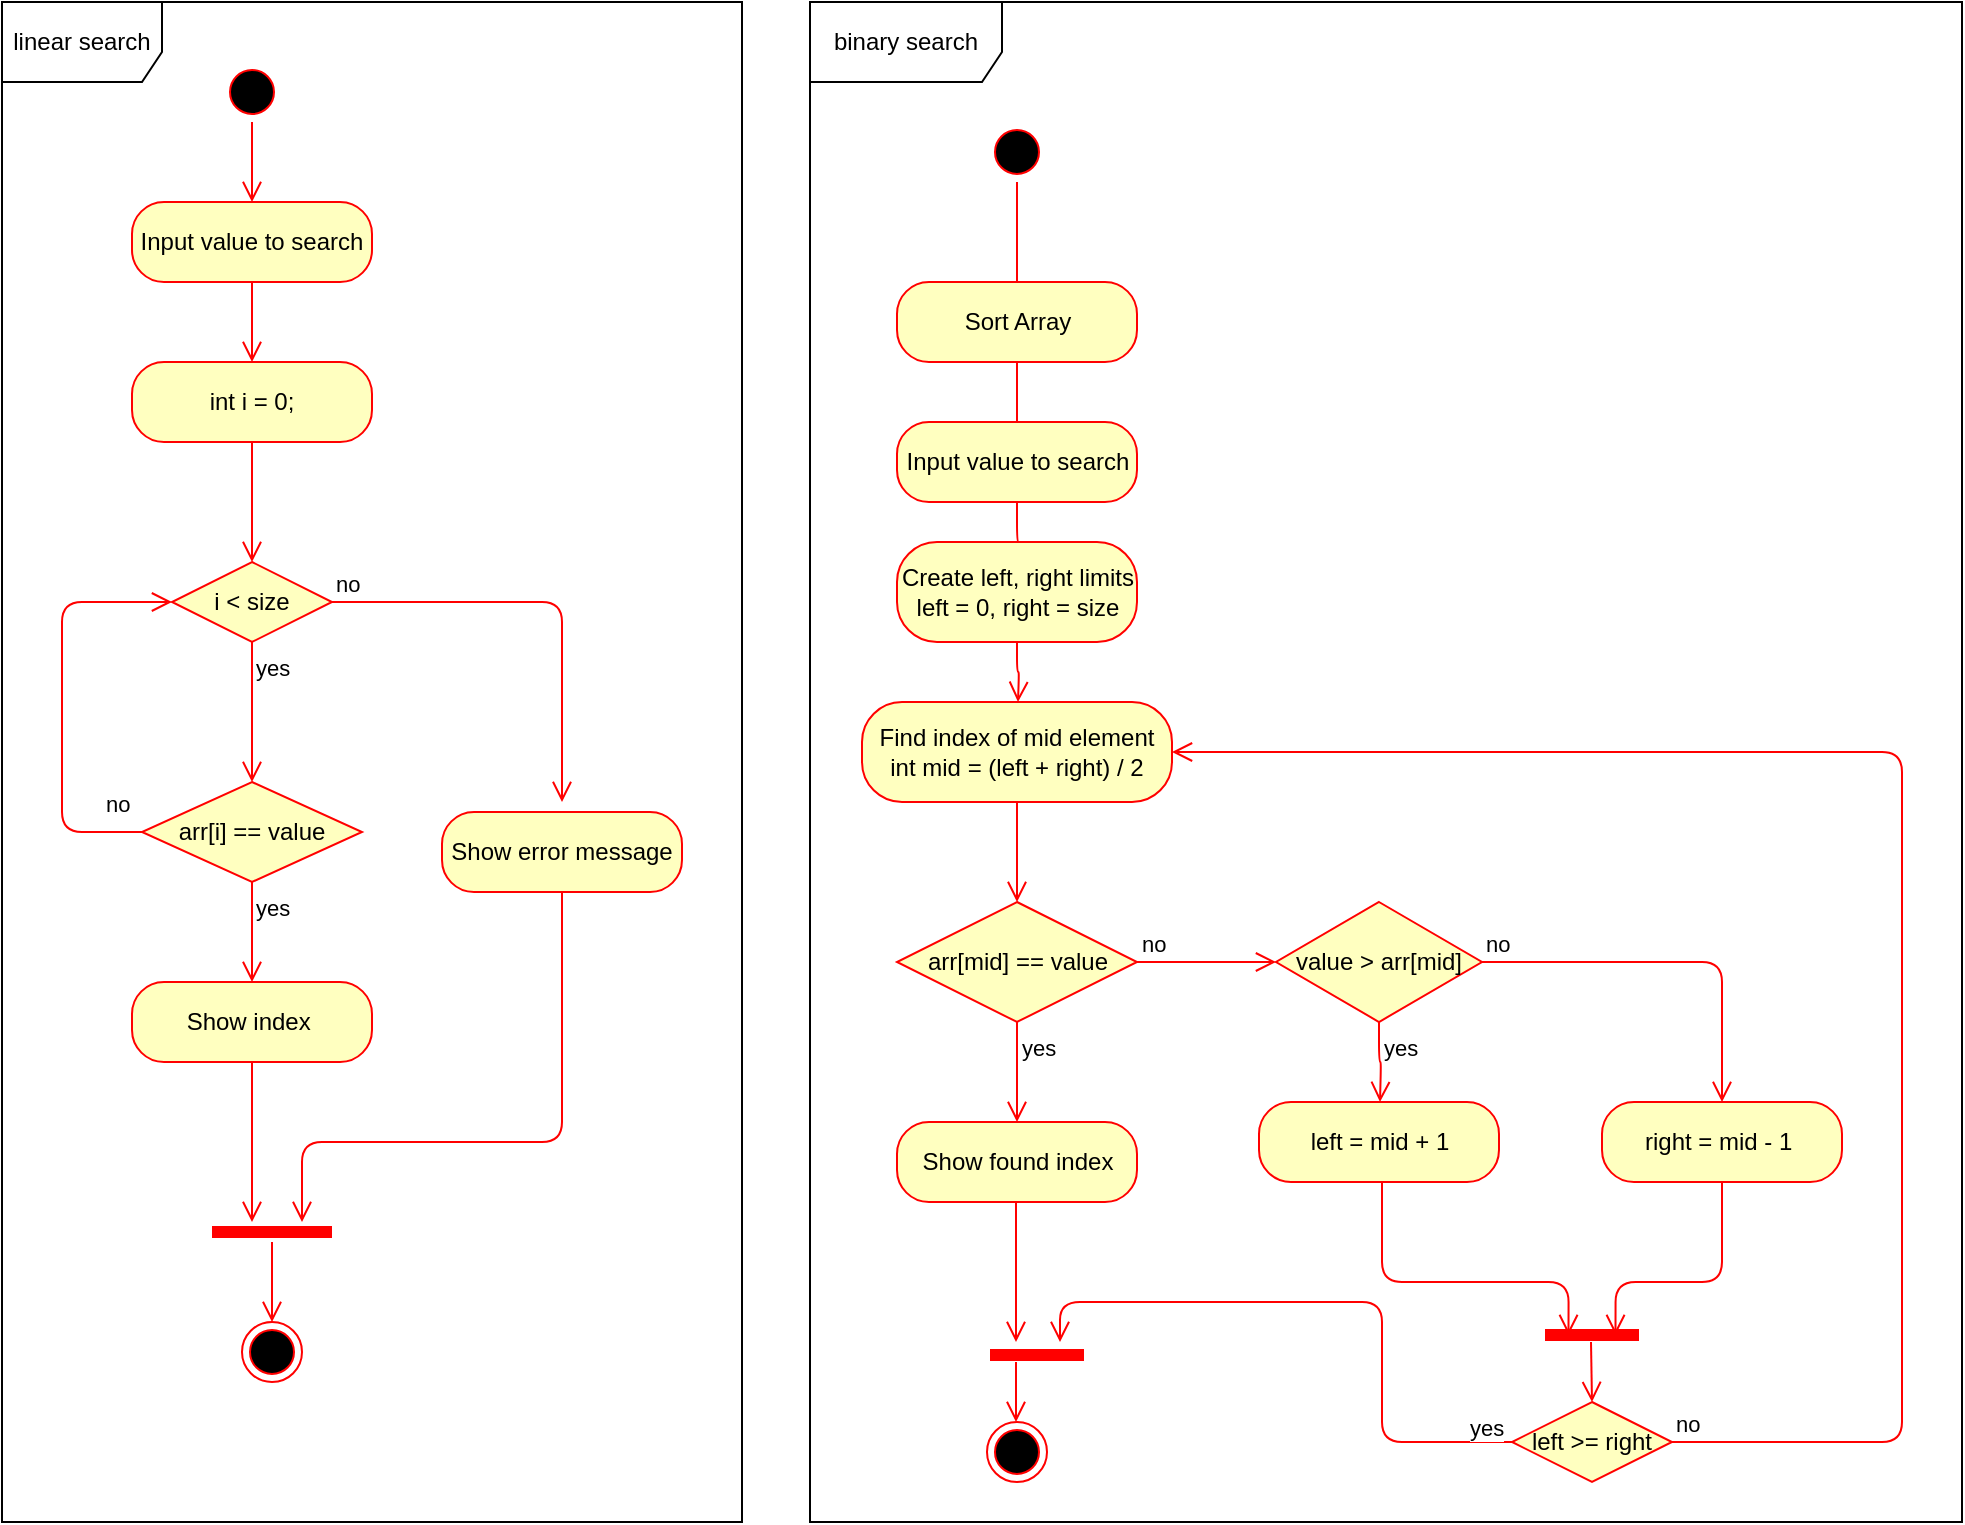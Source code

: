 <mxfile version="15.8.6" type="github" pages="3"><diagram id="j_0w3Xfn_d6OHVo44vyq" name="Activity"><mxGraphModel dx="946" dy="589" grid="1" gridSize="10" guides="1" tooltips="1" connect="1" arrows="1" fold="1" page="1" pageScale="1" pageWidth="827" pageHeight="1169" math="0" shadow="0"><root><mxCell id="0"/><mxCell id="1" parent="0"/><mxCell id="4L5OeN0MqaKLeEHXcIK_-30" value="" style="group" parent="1" vertex="1" connectable="0"><mxGeometry x="40" y="120" width="310" height="660" as="geometry"/></mxCell><mxCell id="4L5OeN0MqaKLeEHXcIK_-1" value="" style="ellipse;html=1;shape=startState;fillColor=#000000;strokeColor=#ff0000;" parent="4L5OeN0MqaKLeEHXcIK_-30" vertex="1"><mxGeometry x="80" width="30" height="30" as="geometry"/></mxCell><mxCell id="4L5OeN0MqaKLeEHXcIK_-2" value="" style="edgeStyle=orthogonalEdgeStyle;html=1;verticalAlign=bottom;endArrow=open;endSize=8;strokeColor=#ff0000;" parent="4L5OeN0MqaKLeEHXcIK_-30" source="4L5OeN0MqaKLeEHXcIK_-1" edge="1"><mxGeometry relative="1" as="geometry"><mxPoint x="95" y="70" as="targetPoint"/></mxGeometry></mxCell><mxCell id="4L5OeN0MqaKLeEHXcIK_-3" value="Input value to search" style="rounded=1;whiteSpace=wrap;html=1;arcSize=40;fontColor=#000000;fillColor=#ffffc0;strokeColor=#ff0000;" parent="4L5OeN0MqaKLeEHXcIK_-30" vertex="1"><mxGeometry x="35" y="70" width="120" height="40" as="geometry"/></mxCell><mxCell id="4L5OeN0MqaKLeEHXcIK_-4" value="" style="edgeStyle=orthogonalEdgeStyle;html=1;verticalAlign=bottom;endArrow=open;endSize=8;strokeColor=#ff0000;" parent="4L5OeN0MqaKLeEHXcIK_-30" source="4L5OeN0MqaKLeEHXcIK_-3" edge="1"><mxGeometry relative="1" as="geometry"><mxPoint x="95" y="150" as="targetPoint"/></mxGeometry></mxCell><mxCell id="4L5OeN0MqaKLeEHXcIK_-10" value="int i = 0;" style="rounded=1;whiteSpace=wrap;html=1;arcSize=40;fontColor=#000000;fillColor=#ffffc0;strokeColor=#ff0000;" parent="4L5OeN0MqaKLeEHXcIK_-30" vertex="1"><mxGeometry x="35" y="150" width="120" height="40" as="geometry"/></mxCell><mxCell id="4L5OeN0MqaKLeEHXcIK_-11" value="" style="edgeStyle=orthogonalEdgeStyle;html=1;verticalAlign=bottom;endArrow=open;endSize=8;strokeColor=#ff0000;" parent="4L5OeN0MqaKLeEHXcIK_-30" source="4L5OeN0MqaKLeEHXcIK_-10" edge="1"><mxGeometry relative="1" as="geometry"><mxPoint x="95" y="250" as="targetPoint"/></mxGeometry></mxCell><mxCell id="4L5OeN0MqaKLeEHXcIK_-12" value="i &amp;lt; size" style="rhombus;whiteSpace=wrap;html=1;fillColor=#ffffc0;strokeColor=#ff0000;" parent="4L5OeN0MqaKLeEHXcIK_-30" vertex="1"><mxGeometry x="55" y="250" width="80" height="40" as="geometry"/></mxCell><mxCell id="4L5OeN0MqaKLeEHXcIK_-13" value="no" style="edgeStyle=orthogonalEdgeStyle;html=1;align=left;verticalAlign=bottom;endArrow=open;endSize=8;strokeColor=#ff0000;" parent="4L5OeN0MqaKLeEHXcIK_-30" source="4L5OeN0MqaKLeEHXcIK_-12" edge="1"><mxGeometry x="-1" relative="1" as="geometry"><mxPoint x="250" y="370" as="targetPoint"/><Array as="points"><mxPoint x="250" y="270"/></Array></mxGeometry></mxCell><mxCell id="4L5OeN0MqaKLeEHXcIK_-14" value="yes" style="edgeStyle=orthogonalEdgeStyle;html=1;align=left;verticalAlign=top;endArrow=open;endSize=8;strokeColor=#ff0000;" parent="4L5OeN0MqaKLeEHXcIK_-30" source="4L5OeN0MqaKLeEHXcIK_-12" edge="1"><mxGeometry x="-1" relative="1" as="geometry"><mxPoint x="95" y="360" as="targetPoint"/></mxGeometry></mxCell><mxCell id="4L5OeN0MqaKLeEHXcIK_-20" value="arr[i] == value" style="rhombus;whiteSpace=wrap;html=1;fillColor=#ffffc0;strokeColor=#ff0000;" parent="4L5OeN0MqaKLeEHXcIK_-30" vertex="1"><mxGeometry x="40" y="360" width="110" height="50" as="geometry"/></mxCell><mxCell id="4L5OeN0MqaKLeEHXcIK_-21" value="no" style="edgeStyle=orthogonalEdgeStyle;html=1;align=left;verticalAlign=bottom;endArrow=open;endSize=8;strokeColor=#ff0000;entryX=0;entryY=0.5;entryDx=0;entryDy=0;" parent="4L5OeN0MqaKLeEHXcIK_-30" source="4L5OeN0MqaKLeEHXcIK_-20" target="4L5OeN0MqaKLeEHXcIK_-12" edge="1"><mxGeometry x="-0.809" y="-5" relative="1" as="geometry"><mxPoint x="-50" y="310" as="targetPoint"/><Array as="points"><mxPoint y="385"/><mxPoint y="270"/></Array><mxPoint as="offset"/></mxGeometry></mxCell><mxCell id="4L5OeN0MqaKLeEHXcIK_-22" value="yes" style="edgeStyle=orthogonalEdgeStyle;html=1;align=left;verticalAlign=top;endArrow=open;endSize=8;strokeColor=#ff0000;" parent="4L5OeN0MqaKLeEHXcIK_-30" source="4L5OeN0MqaKLeEHXcIK_-20" edge="1"><mxGeometry x="-1" relative="1" as="geometry"><mxPoint x="95" y="460" as="targetPoint"/></mxGeometry></mxCell><mxCell id="4L5OeN0MqaKLeEHXcIK_-23" value="Show index&amp;nbsp;" style="rounded=1;whiteSpace=wrap;html=1;arcSize=40;fontColor=#000000;fillColor=#ffffc0;strokeColor=#ff0000;" parent="4L5OeN0MqaKLeEHXcIK_-30" vertex="1"><mxGeometry x="35" y="460" width="120" height="40" as="geometry"/></mxCell><mxCell id="4L5OeN0MqaKLeEHXcIK_-24" value="" style="edgeStyle=orthogonalEdgeStyle;html=1;verticalAlign=bottom;endArrow=open;endSize=8;strokeColor=#ff0000;" parent="4L5OeN0MqaKLeEHXcIK_-30" source="4L5OeN0MqaKLeEHXcIK_-23" edge="1"><mxGeometry relative="1" as="geometry"><mxPoint x="95" y="580" as="targetPoint"/></mxGeometry></mxCell><mxCell id="4L5OeN0MqaKLeEHXcIK_-25" value="Show error message" style="rounded=1;whiteSpace=wrap;html=1;arcSize=40;fontColor=#000000;fillColor=#ffffc0;strokeColor=#ff0000;" parent="4L5OeN0MqaKLeEHXcIK_-30" vertex="1"><mxGeometry x="190" y="375" width="120" height="40" as="geometry"/></mxCell><mxCell id="4L5OeN0MqaKLeEHXcIK_-26" value="" style="edgeStyle=orthogonalEdgeStyle;html=1;verticalAlign=bottom;endArrow=open;endSize=8;strokeColor=#ff0000;" parent="4L5OeN0MqaKLeEHXcIK_-30" source="4L5OeN0MqaKLeEHXcIK_-25" edge="1"><mxGeometry relative="1" as="geometry"><mxPoint x="120" y="580" as="targetPoint"/><Array as="points"><mxPoint x="250" y="540"/><mxPoint x="120" y="540"/></Array></mxGeometry></mxCell><mxCell id="4L5OeN0MqaKLeEHXcIK_-27" value="" style="shape=line;html=1;strokeWidth=6;strokeColor=#ff0000;" parent="4L5OeN0MqaKLeEHXcIK_-30" vertex="1"><mxGeometry x="75" y="580" width="60" height="10" as="geometry"/></mxCell><mxCell id="4L5OeN0MqaKLeEHXcIK_-28" value="" style="edgeStyle=orthogonalEdgeStyle;html=1;verticalAlign=bottom;endArrow=open;endSize=8;strokeColor=#ff0000;entryX=0.5;entryY=0;entryDx=0;entryDy=0;" parent="4L5OeN0MqaKLeEHXcIK_-30" source="4L5OeN0MqaKLeEHXcIK_-27" target="4L5OeN0MqaKLeEHXcIK_-29" edge="1"><mxGeometry relative="1" as="geometry"><mxPoint x="135" y="660" as="targetPoint"/></mxGeometry></mxCell><mxCell id="4L5OeN0MqaKLeEHXcIK_-29" value="" style="ellipse;html=1;shape=endState;fillColor=#000000;strokeColor=#ff0000;" parent="4L5OeN0MqaKLeEHXcIK_-30" vertex="1"><mxGeometry x="90" y="630" width="30" height="30" as="geometry"/></mxCell><mxCell id="4L5OeN0MqaKLeEHXcIK_-31" value="" style="ellipse;html=1;shape=startState;fillColor=#000000;strokeColor=#ff0000;" parent="1" vertex="1"><mxGeometry x="502.5" y="150" width="30" height="30" as="geometry"/></mxCell><mxCell id="4L5OeN0MqaKLeEHXcIK_-32" value="" style="edgeStyle=orthogonalEdgeStyle;html=1;verticalAlign=bottom;endArrow=open;endSize=8;strokeColor=#ff0000;" parent="1" source="4L5OeN0MqaKLeEHXcIK_-31" edge="1"><mxGeometry relative="1" as="geometry"><mxPoint x="517.5" y="240" as="targetPoint"/></mxGeometry></mxCell><mxCell id="4L5OeN0MqaKLeEHXcIK_-33" value="Sort Array" style="rounded=1;whiteSpace=wrap;html=1;arcSize=40;fontColor=#000000;fillColor=#ffffc0;strokeColor=#ff0000;" parent="1" vertex="1"><mxGeometry x="457.5" y="230" width="120" height="40" as="geometry"/></mxCell><mxCell id="4L5OeN0MqaKLeEHXcIK_-34" value="" style="edgeStyle=orthogonalEdgeStyle;html=1;verticalAlign=bottom;endArrow=open;endSize=8;strokeColor=#ff0000;" parent="1" source="4L5OeN0MqaKLeEHXcIK_-33" edge="1"><mxGeometry relative="1" as="geometry"><mxPoint x="517.5" y="340" as="targetPoint"/></mxGeometry></mxCell><mxCell id="4L5OeN0MqaKLeEHXcIK_-35" value="Input value to search" style="rounded=1;whiteSpace=wrap;html=1;arcSize=40;fontColor=#000000;fillColor=#ffffc0;strokeColor=#ff0000;" parent="1" vertex="1"><mxGeometry x="457.5" y="300" width="120" height="40" as="geometry"/></mxCell><mxCell id="4L5OeN0MqaKLeEHXcIK_-36" value="" style="edgeStyle=orthogonalEdgeStyle;html=1;verticalAlign=bottom;endArrow=open;endSize=8;strokeColor=#ff0000;" parent="1" source="4L5OeN0MqaKLeEHXcIK_-35" edge="1"><mxGeometry relative="1" as="geometry"><mxPoint x="518" y="380" as="targetPoint"/></mxGeometry></mxCell><mxCell id="4L5OeN0MqaKLeEHXcIK_-37" value="Find index of mid element&lt;br&gt;int mid = (left + right) / 2" style="rounded=1;whiteSpace=wrap;html=1;arcSize=40;fontColor=#000000;fillColor=#ffffc0;strokeColor=#ff0000;" parent="1" vertex="1"><mxGeometry x="440" y="440" width="155" height="50" as="geometry"/></mxCell><mxCell id="4L5OeN0MqaKLeEHXcIK_-38" value="" style="edgeStyle=orthogonalEdgeStyle;html=1;verticalAlign=bottom;endArrow=open;endSize=8;strokeColor=#ff0000;entryX=0.5;entryY=0;entryDx=0;entryDy=0;" parent="1" source="4L5OeN0MqaKLeEHXcIK_-37" target="4L5OeN0MqaKLeEHXcIK_-41" edge="1"><mxGeometry relative="1" as="geometry"><mxPoint x="522.5" y="540" as="targetPoint"/></mxGeometry></mxCell><mxCell id="4L5OeN0MqaKLeEHXcIK_-41" value="arr[mid] == value" style="rhombus;whiteSpace=wrap;html=1;fillColor=#ffffc0;strokeColor=#ff0000;" parent="1" vertex="1"><mxGeometry x="457.5" y="540" width="120" height="60" as="geometry"/></mxCell><mxCell id="4L5OeN0MqaKLeEHXcIK_-42" value="no" style="edgeStyle=orthogonalEdgeStyle;html=1;align=left;verticalAlign=bottom;endArrow=open;endSize=8;strokeColor=#ff0000;entryX=0;entryY=0.5;entryDx=0;entryDy=0;" parent="1" source="4L5OeN0MqaKLeEHXcIK_-41" target="4L5OeN0MqaKLeEHXcIK_-46" edge="1"><mxGeometry x="-1" relative="1" as="geometry"><mxPoint x="630" y="580" as="targetPoint"/></mxGeometry></mxCell><mxCell id="4L5OeN0MqaKLeEHXcIK_-43" value="yes" style="edgeStyle=orthogonalEdgeStyle;html=1;align=left;verticalAlign=top;endArrow=open;endSize=8;strokeColor=#ff0000;entryX=0.5;entryY=0;entryDx=0;entryDy=0;" parent="1" source="4L5OeN0MqaKLeEHXcIK_-41" target="4L5OeN0MqaKLeEHXcIK_-44" edge="1"><mxGeometry x="-1" relative="1" as="geometry"><mxPoint x="522.5" y="640" as="targetPoint"/></mxGeometry></mxCell><mxCell id="4L5OeN0MqaKLeEHXcIK_-44" value="Show found index" style="rounded=1;whiteSpace=wrap;html=1;arcSize=40;fontColor=#000000;fillColor=#ffffc0;strokeColor=#ff0000;" parent="1" vertex="1"><mxGeometry x="457.5" y="650" width="120" height="40" as="geometry"/></mxCell><mxCell id="4L5OeN0MqaKLeEHXcIK_-46" value="value &amp;gt; arr[mid]" style="rhombus;whiteSpace=wrap;html=1;fillColor=#ffffc0;strokeColor=#ff0000;" parent="1" vertex="1"><mxGeometry x="647" y="540" width="103" height="60" as="geometry"/></mxCell><mxCell id="4L5OeN0MqaKLeEHXcIK_-47" value="no" style="edgeStyle=orthogonalEdgeStyle;html=1;align=left;verticalAlign=bottom;endArrow=open;endSize=8;strokeColor=#ff0000;entryX=0.5;entryY=0;entryDx=0;entryDy=0;" parent="1" source="4L5OeN0MqaKLeEHXcIK_-46" target="4L5OeN0MqaKLeEHXcIK_-51" edge="1"><mxGeometry x="-1" relative="1" as="geometry"><mxPoint x="840" y="600" as="targetPoint"/></mxGeometry></mxCell><mxCell id="4L5OeN0MqaKLeEHXcIK_-48" value="yes" style="edgeStyle=orthogonalEdgeStyle;html=1;align=left;verticalAlign=top;endArrow=open;endSize=8;strokeColor=#ff0000;" parent="1" source="4L5OeN0MqaKLeEHXcIK_-46" edge="1"><mxGeometry x="-1" relative="1" as="geometry"><mxPoint x="699" y="640" as="targetPoint"/></mxGeometry></mxCell><mxCell id="4L5OeN0MqaKLeEHXcIK_-49" value="left = mid + 1" style="rounded=1;whiteSpace=wrap;html=1;arcSize=40;fontColor=#000000;fillColor=#ffffc0;strokeColor=#ff0000;" parent="1" vertex="1"><mxGeometry x="638.5" y="640" width="120" height="40" as="geometry"/></mxCell><mxCell id="4L5OeN0MqaKLeEHXcIK_-51" value="right = mid - 1&amp;nbsp;" style="rounded=1;whiteSpace=wrap;html=1;arcSize=40;fontColor=#000000;fillColor=#ffffc0;strokeColor=#ff0000;" parent="1" vertex="1"><mxGeometry x="810" y="640" width="120" height="40" as="geometry"/></mxCell><mxCell id="4L5OeN0MqaKLeEHXcIK_-53" value="Create left, right limits&lt;br&gt;left = 0, right = size" style="rounded=1;whiteSpace=wrap;html=1;arcSize=40;fontColor=#000000;fillColor=#ffffc0;strokeColor=#ff0000;" parent="1" vertex="1"><mxGeometry x="457.5" y="360" width="120" height="50" as="geometry"/></mxCell><mxCell id="4L5OeN0MqaKLeEHXcIK_-54" value="" style="edgeStyle=orthogonalEdgeStyle;html=1;verticalAlign=bottom;endArrow=open;endSize=8;strokeColor=#ff0000;" parent="1" source="4L5OeN0MqaKLeEHXcIK_-53" edge="1"><mxGeometry relative="1" as="geometry"><mxPoint x="518" y="440" as="targetPoint"/></mxGeometry></mxCell><mxCell id="4L5OeN0MqaKLeEHXcIK_-55" value="" style="ellipse;html=1;shape=endState;fillColor=#000000;strokeColor=#ff0000;" parent="1" vertex="1"><mxGeometry x="502.5" y="800" width="30" height="30" as="geometry"/></mxCell><mxCell id="4L5OeN0MqaKLeEHXcIK_-57" value="" style="shape=line;html=1;strokeWidth=6;strokeColor=#ff0000;rotation=90;direction=south;" parent="1" vertex="1"><mxGeometry x="800" y="733" width="10" height="47" as="geometry"/></mxCell><mxCell id="4L5OeN0MqaKLeEHXcIK_-63" value="" style="edgeStyle=orthogonalEdgeStyle;html=1;verticalAlign=bottom;endArrow=open;endSize=8;strokeColor=#ff0000;entryX=0.75;entryY=0.5;entryDx=0;entryDy=0;entryPerimeter=0;" parent="1" target="4L5OeN0MqaKLeEHXcIK_-57" edge="1"><mxGeometry relative="1" as="geometry"><mxPoint x="700" y="740" as="targetPoint"/><mxPoint x="700" y="680" as="sourcePoint"/><Array as="points"><mxPoint x="700" y="730"/><mxPoint x="793" y="730"/></Array></mxGeometry></mxCell><mxCell id="4L5OeN0MqaKLeEHXcIK_-64" value="" style="edgeStyle=orthogonalEdgeStyle;html=1;verticalAlign=bottom;endArrow=open;endSize=8;strokeColor=#ff0000;exitX=0.5;exitY=1;exitDx=0;exitDy=0;entryX=0.25;entryY=0.5;entryDx=0;entryDy=0;entryPerimeter=0;" parent="1" source="4L5OeN0MqaKLeEHXcIK_-51" target="4L5OeN0MqaKLeEHXcIK_-57" edge="1"><mxGeometry relative="1" as="geometry"><mxPoint x="810" y="750" as="targetPoint"/><mxPoint x="880" y="703.5" as="sourcePoint"/><Array as="points"><mxPoint x="870" y="730"/><mxPoint x="817" y="730"/></Array></mxGeometry></mxCell><mxCell id="4L5OeN0MqaKLeEHXcIK_-65" value="left &amp;gt;= right" style="rhombus;whiteSpace=wrap;html=1;fillColor=#ffffc0;strokeColor=#ff0000;" parent="1" vertex="1"><mxGeometry x="765" y="790" width="80" height="40" as="geometry"/></mxCell><mxCell id="4L5OeN0MqaKLeEHXcIK_-66" value="no" style="edgeStyle=orthogonalEdgeStyle;html=1;align=left;verticalAlign=bottom;endArrow=open;endSize=8;strokeColor=#ff0000;entryX=1;entryY=0.5;entryDx=0;entryDy=0;" parent="1" source="4L5OeN0MqaKLeEHXcIK_-65" target="4L5OeN0MqaKLeEHXcIK_-37" edge="1"><mxGeometry x="-1" relative="1" as="geometry"><mxPoint x="950" y="810" as="targetPoint"/><Array as="points"><mxPoint x="960" y="810"/><mxPoint x="960" y="465"/></Array></mxGeometry></mxCell><mxCell id="4L5OeN0MqaKLeEHXcIK_-67" value="yes" style="edgeStyle=orthogonalEdgeStyle;html=1;align=left;verticalAlign=top;endArrow=open;endSize=8;strokeColor=#ff0000;" parent="1" source="4L5OeN0MqaKLeEHXcIK_-65" edge="1"><mxGeometry x="-0.856" y="-20" relative="1" as="geometry"><mxPoint x="539" y="760" as="targetPoint"/><Array as="points"><mxPoint x="700" y="810"/><mxPoint x="700" y="740"/><mxPoint x="539" y="740"/></Array><mxPoint as="offset"/></mxGeometry></mxCell><mxCell id="4L5OeN0MqaKLeEHXcIK_-68" value="" style="edgeStyle=orthogonalEdgeStyle;html=1;verticalAlign=bottom;endArrow=open;endSize=8;strokeColor=#ff0000;entryX=0.5;entryY=0;entryDx=0;entryDy=0;" parent="1" target="4L5OeN0MqaKLeEHXcIK_-65" edge="1"><mxGeometry relative="1" as="geometry"><mxPoint x="804.5" y="820" as="targetPoint"/><mxPoint x="804.5" y="760" as="sourcePoint"/></mxGeometry></mxCell><mxCell id="4L5OeN0MqaKLeEHXcIK_-69" value="" style="shape=line;html=1;strokeWidth=6;strokeColor=#ff0000;rotation=90;direction=south;" parent="1" vertex="1"><mxGeometry x="522.5" y="743" width="10" height="47" as="geometry"/></mxCell><mxCell id="4L5OeN0MqaKLeEHXcIK_-74" value="" style="edgeStyle=orthogonalEdgeStyle;html=1;verticalAlign=bottom;endArrow=open;endSize=8;strokeColor=#ff0000;" parent="1" edge="1"><mxGeometry relative="1" as="geometry"><mxPoint x="517" y="760" as="targetPoint"/><mxPoint x="517" y="690" as="sourcePoint"/></mxGeometry></mxCell><mxCell id="4L5OeN0MqaKLeEHXcIK_-76" value="" style="edgeStyle=orthogonalEdgeStyle;html=1;verticalAlign=bottom;endArrow=open;endSize=8;strokeColor=#ff0000;" parent="1" edge="1"><mxGeometry relative="1" as="geometry"><mxPoint x="517" y="800" as="targetPoint"/><mxPoint x="517" y="770" as="sourcePoint"/></mxGeometry></mxCell><mxCell id="4L5OeN0MqaKLeEHXcIK_-77" value="linear search" style="shape=umlFrame;whiteSpace=wrap;html=1;width=80;height=40;" parent="1" vertex="1"><mxGeometry x="10" y="90" width="370" height="760" as="geometry"/></mxCell><mxCell id="4L5OeN0MqaKLeEHXcIK_-78" value="binary search" style="shape=umlFrame;whiteSpace=wrap;html=1;width=96;height=40;" parent="1" vertex="1"><mxGeometry x="414" y="90" width="576" height="760" as="geometry"/></mxCell></root></mxGraphModel></diagram><diagram id="3hHtyMnneqAWfjWyFTcC" name="Statechart"><mxGraphModel dx="946" dy="589" grid="1" gridSize="10" guides="1" tooltips="1" connect="1" arrows="1" fold="1" page="1" pageScale="1" pageWidth="827" pageHeight="1169" math="0" shadow="0"><root><mxCell id="BT1oyVZgsLXcASnGoq33-0"/><mxCell id="BT1oyVZgsLXcASnGoq33-1" parent="BT1oyVZgsLXcASnGoq33-0"/><mxCell id="BT1oyVZgsLXcASnGoq33-2" value="" style="ellipse;html=1;shape=startState;fillColor=#000000;strokeColor=#ff0000;" parent="BT1oyVZgsLXcASnGoq33-1" vertex="1"><mxGeometry x="255" y="20" width="30" height="30" as="geometry"/></mxCell><mxCell id="BT1oyVZgsLXcASnGoq33-3" value="" style="edgeStyle=orthogonalEdgeStyle;html=1;verticalAlign=bottom;endArrow=open;endSize=8;strokeColor=#ff0000;entryX=0.5;entryY=0;entryDx=0;entryDy=0;" parent="BT1oyVZgsLXcASnGoq33-1" source="BT1oyVZgsLXcASnGoq33-2" target="BT1oyVZgsLXcASnGoq33-7" edge="1"><mxGeometry relative="1" as="geometry"><mxPoint x="210" y="135" as="targetPoint"/><Array as="points"><mxPoint x="270" y="70"/><mxPoint x="270" y="70"/></Array></mxGeometry></mxCell><mxCell id="BT1oyVZgsLXcASnGoq33-7" value="OFF" style="rounded=1;whiteSpace=wrap;html=1;arcSize=40;fontColor=#000000;fillColor=#ffffc0;strokeColor=#ff0000;" parent="BT1oyVZgsLXcASnGoq33-1" vertex="1"><mxGeometry x="210" y="115" width="120" height="40" as="geometry"/></mxCell><mxCell id="BT1oyVZgsLXcASnGoq33-8" value="" style="edgeStyle=orthogonalEdgeStyle;html=1;verticalAlign=bottom;endArrow=open;endSize=8;strokeColor=#ff0000;entryX=0.5;entryY=0;entryDx=0;entryDy=0;" parent="BT1oyVZgsLXcASnGoq33-1" source="BT1oyVZgsLXcASnGoq33-7" target="BT1oyVZgsLXcASnGoq33-9" edge="1"><mxGeometry relative="1" as="geometry"><mxPoint x="270" y="210" as="targetPoint"/><Array as="points"><mxPoint x="270" y="180"/><mxPoint x="210" y="180"/></Array></mxGeometry></mxCell><mxCell id="BT1oyVZgsLXcASnGoq33-9" value="Setting OS" style="swimlane;fontStyle=1;align=center;verticalAlign=middle;childLayout=stackLayout;horizontal=1;startSize=30;horizontalStack=0;resizeParent=0;resizeLast=1;container=0;fontColor=#000000;collapsible=0;rounded=1;arcSize=30;strokeColor=#ff0000;fillColor=#ffffc0;swimlaneFillColor=#ffffc0;dropTarget=0;" parent="BT1oyVZgsLXcASnGoq33-1" vertex="1"><mxGeometry x="130" y="210" width="160" height="60" as="geometry"/></mxCell><mxCell id="BT1oyVZgsLXcASnGoq33-10" value="enter account data&lt;br&gt;sel region data" style="text;html=1;strokeColor=none;fillColor=none;align=center;verticalAlign=middle;spacingLeft=4;spacingRight=4;whiteSpace=wrap;overflow=hidden;rotatable=0;fontColor=#000000;" parent="BT1oyVZgsLXcASnGoq33-9" vertex="1"><mxGeometry y="30" width="160" height="30" as="geometry"/></mxCell><mxCell id="BT1oyVZgsLXcASnGoq33-11" value="" style="edgeStyle=orthogonalEdgeStyle;html=1;verticalAlign=bottom;endArrow=open;endSize=8;strokeColor=#ff0000;entryX=0;entryY=0.5;entryDx=0;entryDy=0;" parent="BT1oyVZgsLXcASnGoq33-1" source="BT1oyVZgsLXcASnGoq33-9" target="BT1oyVZgsLXcASnGoq33-14" edge="1"><mxGeometry relative="1" as="geometry"><mxPoint x="360" y="290" as="targetPoint"/><Array as="points"><mxPoint x="210" y="310"/><mxPoint x="325" y="310"/><mxPoint x="325" y="255"/></Array></mxGeometry></mxCell><mxCell id="BT1oyVZgsLXcASnGoq33-12" value="[all settings was set]" style="text;html=1;align=center;verticalAlign=middle;resizable=0;points=[];autosize=1;strokeColor=none;" parent="BT1oyVZgsLXcASnGoq33-1" vertex="1"><mxGeometry x="200" y="320" width="120" height="20" as="geometry"/></mxCell><mxCell id="BT1oyVZgsLXcASnGoq33-13" value="Lock" style="swimlane;fontStyle=1;align=center;verticalAlign=middle;childLayout=stackLayout;horizontal=1;startSize=30;horizontalStack=0;resizeParent=0;resizeLast=1;container=0;fontColor=#000000;collapsible=0;rounded=1;arcSize=30;strokeColor=#ff0000;fillColor=#ffffc0;swimlaneFillColor=#ffffc0;dropTarget=0;" parent="BT1oyVZgsLXcASnGoq33-1" vertex="1"><mxGeometry x="360" y="210" width="160" height="60" as="geometry"/></mxCell><mxCell id="BT1oyVZgsLXcASnGoq33-14" value="show time &amp;amp; data&lt;br&gt;show notifications" style="text;html=1;strokeColor=none;fillColor=none;align=center;verticalAlign=middle;spacingLeft=4;spacingRight=4;whiteSpace=wrap;overflow=hidden;rotatable=0;fontColor=#000000;" parent="BT1oyVZgsLXcASnGoq33-13" vertex="1"><mxGeometry y="30" width="160" height="30" as="geometry"/></mxCell><mxCell id="BT1oyVZgsLXcASnGoq33-15" value="[initial setting]" style="text;html=1;align=center;verticalAlign=middle;resizable=0;points=[];autosize=1;strokeColor=none;" parent="BT1oyVZgsLXcASnGoq33-1" vertex="1"><mxGeometry x="125" y="160" width="90" height="20" as="geometry"/></mxCell><mxCell id="BT1oyVZgsLXcASnGoq33-20" value="" style="edgeStyle=orthogonalEdgeStyle;html=1;verticalAlign=bottom;endArrow=open;endSize=8;strokeColor=#ff0000;exitX=0.5;exitY=1;exitDx=0;exitDy=0;" parent="BT1oyVZgsLXcASnGoq33-1" source="BT1oyVZgsLXcASnGoq33-7" edge="1"><mxGeometry relative="1" as="geometry"><mxPoint x="360" y="240" as="targetPoint"/><mxPoint x="414" y="190" as="sourcePoint"/><Array as="points"><mxPoint x="270" y="180"/><mxPoint x="310" y="180"/><mxPoint x="310" y="240"/></Array></mxGeometry></mxCell><mxCell id="BT1oyVZgsLXcASnGoq33-21" value="Active" style="swimlane;fontStyle=1;align=center;verticalAlign=middle;childLayout=stackLayout;horizontal=1;startSize=30;horizontalStack=0;resizeParent=0;resizeLast=1;container=0;fontColor=#000000;collapsible=0;rounded=1;arcSize=30;strokeColor=#ff0000;fillColor=#ffffc0;swimlaneFillColor=#ffffc0;dropTarget=0;" parent="BT1oyVZgsLXcASnGoq33-1" vertex="1"><mxGeometry x="360" y="380" width="160" height="60" as="geometry"/></mxCell><mxCell id="BT1oyVZgsLXcASnGoq33-22" value="do general operations" style="text;html=1;strokeColor=none;fillColor=none;align=center;verticalAlign=middle;spacingLeft=4;spacingRight=4;whiteSpace=wrap;overflow=hidden;rotatable=0;fontColor=#000000;" parent="BT1oyVZgsLXcASnGoq33-21" vertex="1"><mxGeometry y="30" width="160" height="30" as="geometry"/></mxCell><mxCell id="BT1oyVZgsLXcASnGoq33-23" value="" style="edgeStyle=orthogonalEdgeStyle;html=1;verticalAlign=bottom;endArrow=open;endSize=8;strokeColor=#ff0000;" parent="BT1oyVZgsLXcASnGoq33-1" edge="1"><mxGeometry relative="1" as="geometry"><mxPoint x="420" y="380" as="targetPoint"/><mxPoint x="420" y="270" as="sourcePoint"/><Array as="points"><mxPoint x="420" y="270"/><mxPoint x="420" y="380"/></Array></mxGeometry></mxCell><mxCell id="BT1oyVZgsLXcASnGoq33-24" value="[authorized]" style="text;html=1;align=center;verticalAlign=middle;resizable=0;points=[];autosize=1;strokeColor=none;" parent="BT1oyVZgsLXcASnGoq33-1" vertex="1"><mxGeometry x="340" y="320" width="80" height="20" as="geometry"/></mxCell><mxCell id="BT1oyVZgsLXcASnGoq33-25" value="" style="edgeStyle=orthogonalEdgeStyle;html=1;verticalAlign=bottom;endArrow=open;endSize=8;strokeColor=#ff0000;exitX=0.631;exitY=-0.017;exitDx=0;exitDy=0;exitPerimeter=0;" parent="BT1oyVZgsLXcASnGoq33-1" source="BT1oyVZgsLXcASnGoq33-21" edge="1"><mxGeometry relative="1" as="geometry"><mxPoint x="461" y="271" as="targetPoint"/><mxPoint x="430" y="280" as="sourcePoint"/><Array as="points"><mxPoint x="461" y="271"/></Array></mxGeometry></mxCell><mxCell id="BT1oyVZgsLXcASnGoq33-26" value="[push lock button]" style="text;html=1;align=center;verticalAlign=middle;resizable=0;points=[];autosize=1;strokeColor=none;" parent="BT1oyVZgsLXcASnGoq33-1" vertex="1"><mxGeometry x="460" y="320" width="110" height="20" as="geometry"/></mxCell><mxCell id="BT1oyVZgsLXcASnGoq33-27" value="" style="edgeStyle=orthogonalEdgeStyle;html=1;verticalAlign=bottom;endArrow=open;endSize=8;strokeColor=#ff0000;entryX=1;entryY=0.5;entryDx=0;entryDy=0;exitX=1;exitY=0;exitDx=0;exitDy=0;" parent="BT1oyVZgsLXcASnGoq33-1" source="BT1oyVZgsLXcASnGoq33-22" target="BT1oyVZgsLXcASnGoq33-7" edge="1"><mxGeometry relative="1" as="geometry"><mxPoint x="670" y="240" as="targetPoint"/><mxPoint x="600" y="360" as="sourcePoint"/><Array as="points"><mxPoint x="600" y="410"/><mxPoint x="600" y="135"/></Array></mxGeometry></mxCell><mxCell id="BT1oyVZgsLXcASnGoq33-28" value="[select shut down item]" style="text;html=1;align=center;verticalAlign=middle;resizable=0;points=[];autosize=1;strokeColor=none;" parent="BT1oyVZgsLXcASnGoq33-1" vertex="1"><mxGeometry x="520" y="410" width="140" height="20" as="geometry"/></mxCell></root></mxGraphModel></diagram><diagram id="ZCE-XYJJqeXzqSwkHsvH" name="Page-3"><mxGraphModel dx="946" dy="646" grid="1" gridSize="10" guides="1" tooltips="1" connect="1" arrows="1" fold="1" page="1" pageScale="1" pageWidth="827" pageHeight="1169" math="0" shadow="0"><root><mxCell id="AoFa_4DHnXH_apbg719o-0"/><mxCell id="AoFa_4DHnXH_apbg719o-1" parent="AoFa_4DHnXH_apbg719o-0"/><mxCell id="AoFa_4DHnXH_apbg719o-2" value="User" style="shape=umlActor;verticalLabelPosition=bottom;verticalAlign=top;html=1;" vertex="1" parent="AoFa_4DHnXH_apbg719o-1"><mxGeometry x="100" y="280" width="30" height="60" as="geometry"/></mxCell><mxCell id="AoFa_4DHnXH_apbg719o-3" value="Admin" style="shape=umlActor;verticalLabelPosition=bottom;verticalAlign=top;html=1;" vertex="1" parent="AoFa_4DHnXH_apbg719o-1"><mxGeometry x="740" y="420" width="30" height="60" as="geometry"/></mxCell><mxCell id="AoFa_4DHnXH_apbg719o-4" value="Login" style="ellipse;whiteSpace=wrap;html=1;" vertex="1" parent="AoFa_4DHnXH_apbg719o-1"><mxGeometry x="340" y="450" width="140" height="70" as="geometry"/></mxCell><mxCell id="AoFa_4DHnXH_apbg719o-5" value="Register" style="ellipse;whiteSpace=wrap;html=1;" vertex="1" parent="AoFa_4DHnXH_apbg719o-1"><mxGeometry x="240" y="570" width="140" height="70" as="geometry"/></mxCell><mxCell id="AoFa_4DHnXH_apbg719o-6" value="Start Test" style="ellipse;whiteSpace=wrap;html=1;" vertex="1" parent="AoFa_4DHnXH_apbg719o-1"><mxGeometry x="260" y="320" width="140" height="70" as="geometry"/></mxCell><mxCell id="AoFa_4DHnXH_apbg719o-7" value="Show Statistics" style="ellipse;whiteSpace=wrap;html=1;" vertex="1" parent="AoFa_4DHnXH_apbg719o-1"><mxGeometry x="330" y="160" width="140" height="70" as="geometry"/></mxCell><mxCell id="AoFa_4DHnXH_apbg719o-8" value="Change User Data" style="ellipse;whiteSpace=wrap;html=1;" vertex="1" parent="AoFa_4DHnXH_apbg719o-1"><mxGeometry x="370" y="250" width="140" height="70" as="geometry"/></mxCell><mxCell id="AoFa_4DHnXH_apbg719o-9" value="Manage Tests (CRUD)" style="ellipse;whiteSpace=wrap;html=1;" vertex="1" parent="AoFa_4DHnXH_apbg719o-1"><mxGeometry x="500" y="570" width="140" height="70" as="geometry"/></mxCell><mxCell id="AoFa_4DHnXH_apbg719o-10" value="User moderation" style="ellipse;whiteSpace=wrap;html=1;" vertex="1" parent="AoFa_4DHnXH_apbg719o-1"><mxGeometry x="420" y="360" width="140" height="70" as="geometry"/></mxCell><mxCell id="AoFa_4DHnXH_apbg719o-11" value="Save Statistics" style="ellipse;whiteSpace=wrap;html=1;" vertex="1" parent="AoFa_4DHnXH_apbg719o-1"><mxGeometry x="520" y="100" width="140" height="70" as="geometry"/></mxCell><mxCell id="AoFa_4DHnXH_apbg719o-15" value="" style="endArrow=classic;html=1;rounded=0;entryX=1;entryY=0.5;entryDx=0;entryDy=0;" edge="1" parent="AoFa_4DHnXH_apbg719o-1" target="AoFa_4DHnXH_apbg719o-4"><mxGeometry width="50" height="50" relative="1" as="geometry"><mxPoint x="720" y="460" as="sourcePoint"/><mxPoint x="620" y="490" as="targetPoint"/></mxGeometry></mxCell><mxCell id="AoFa_4DHnXH_apbg719o-16" value="" style="endArrow=classic;html=1;rounded=0;entryX=0;entryY=0.5;entryDx=0;entryDy=0;" edge="1" parent="AoFa_4DHnXH_apbg719o-1" target="AoFa_4DHnXH_apbg719o-4"><mxGeometry width="50" height="50" relative="1" as="geometry"><mxPoint x="140" y="350" as="sourcePoint"/><mxPoint x="494" y="495" as="targetPoint"/></mxGeometry></mxCell><mxCell id="AoFa_4DHnXH_apbg719o-17" value="" style="endArrow=classic;html=1;rounded=0;entryX=1;entryY=0.5;entryDx=0;entryDy=0;" edge="1" parent="AoFa_4DHnXH_apbg719o-1" target="AoFa_4DHnXH_apbg719o-5"><mxGeometry width="50" height="50" relative="1" as="geometry"><mxPoint x="720" y="470" as="sourcePoint"/><mxPoint x="494" y="495" as="targetPoint"/></mxGeometry></mxCell><mxCell id="AoFa_4DHnXH_apbg719o-18" value="" style="endArrow=classic;html=1;rounded=0;entryX=0;entryY=0;entryDx=0;entryDy=0;" edge="1" parent="AoFa_4DHnXH_apbg719o-1" target="AoFa_4DHnXH_apbg719o-5"><mxGeometry width="50" height="50" relative="1" as="geometry"><mxPoint x="140" y="380" as="sourcePoint"/><mxPoint x="410" y="605" as="targetPoint"/></mxGeometry></mxCell><mxCell id="AoFa_4DHnXH_apbg719o-19" value="&amp;lt;&amp;lt;include&amp;gt;&amp;gt;" style="endArrow=open;endSize=12;dashed=1;html=1;rounded=0;exitX=0.5;exitY=1;exitDx=0;exitDy=0;entryX=0.579;entryY=0;entryDx=0;entryDy=0;entryPerimeter=0;" edge="1" parent="AoFa_4DHnXH_apbg719o-1" source="AoFa_4DHnXH_apbg719o-4" target="AoFa_4DHnXH_apbg719o-5"><mxGeometry width="160" relative="1" as="geometry"><mxPoint x="340" y="560" as="sourcePoint"/><mxPoint x="500" y="560" as="targetPoint"/></mxGeometry></mxCell><mxCell id="AoFa_4DHnXH_apbg719o-20" value="" style="endArrow=classic;html=1;rounded=0;entryX=0;entryY=0.5;entryDx=0;entryDy=0;" edge="1" parent="AoFa_4DHnXH_apbg719o-1" target="AoFa_4DHnXH_apbg719o-6"><mxGeometry width="50" height="50" relative="1" as="geometry"><mxPoint x="140" y="330" as="sourcePoint"/><mxPoint x="350" y="495" as="targetPoint"/></mxGeometry></mxCell><mxCell id="AoFa_4DHnXH_apbg719o-21" value="" style="endArrow=classic;html=1;rounded=0;entryX=0.993;entryY=0.657;entryDx=0;entryDy=0;entryPerimeter=0;" edge="1" parent="AoFa_4DHnXH_apbg719o-1" target="AoFa_4DHnXH_apbg719o-10"><mxGeometry width="50" height="50" relative="1" as="geometry"><mxPoint x="720" y="440" as="sourcePoint"/><mxPoint x="490" y="495" as="targetPoint"/></mxGeometry></mxCell><mxCell id="AoFa_4DHnXH_apbg719o-22" value="" style="endArrow=classic;html=1;rounded=0;entryX=0;entryY=0.5;entryDx=0;entryDy=0;" edge="1" parent="AoFa_4DHnXH_apbg719o-1" target="AoFa_4DHnXH_apbg719o-8"><mxGeometry width="50" height="50" relative="1" as="geometry"><mxPoint x="140" y="310" as="sourcePoint"/><mxPoint x="250" y="345" as="targetPoint"/></mxGeometry></mxCell><mxCell id="AoFa_4DHnXH_apbg719o-23" value="" style="endArrow=classic;html=1;rounded=0;entryX=1;entryY=0.5;entryDx=0;entryDy=0;" edge="1" parent="AoFa_4DHnXH_apbg719o-1" target="AoFa_4DHnXH_apbg719o-8"><mxGeometry width="50" height="50" relative="1" as="geometry"><mxPoint x="720" y="420" as="sourcePoint"/><mxPoint x="569.02" y="405.99" as="targetPoint"/></mxGeometry></mxCell><mxCell id="AoFa_4DHnXH_apbg719o-24" value="" style="endArrow=classic;html=1;rounded=0;entryX=0;entryY=1;entryDx=0;entryDy=0;" edge="1" parent="AoFa_4DHnXH_apbg719o-1" target="AoFa_4DHnXH_apbg719o-7"><mxGeometry width="50" height="50" relative="1" as="geometry"><mxPoint x="140" y="300" as="sourcePoint"/><mxPoint x="380" y="275" as="targetPoint"/></mxGeometry></mxCell><mxCell id="AoFa_4DHnXH_apbg719o-25" value="" style="endArrow=classic;html=1;rounded=0;entryX=0.993;entryY=0.614;entryDx=0;entryDy=0;entryPerimeter=0;" edge="1" parent="AoFa_4DHnXH_apbg719o-1" target="AoFa_4DHnXH_apbg719o-7"><mxGeometry width="50" height="50" relative="1" as="geometry"><mxPoint x="720" y="410" as="sourcePoint"/><mxPoint x="520" y="275" as="targetPoint"/></mxGeometry></mxCell><mxCell id="AoFa_4DHnXH_apbg719o-26" value="" style="endArrow=classic;html=1;rounded=0;entryX=0.7;entryY=0.014;entryDx=0;entryDy=0;entryPerimeter=0;" edge="1" parent="AoFa_4DHnXH_apbg719o-1" target="AoFa_4DHnXH_apbg719o-9"><mxGeometry width="50" height="50" relative="1" as="geometry"><mxPoint x="720" y="490" as="sourcePoint"/><mxPoint x="469.02" y="192.98" as="targetPoint"/></mxGeometry></mxCell><mxCell id="AoFa_4DHnXH_apbg719o-29" value="&amp;lt;&amp;lt;extend&amp;gt;&amp;gt;" style="endArrow=open;endSize=12;dashed=1;html=1;rounded=0;exitX=0;exitY=0.5;exitDx=0;exitDy=0;" edge="1" parent="AoFa_4DHnXH_apbg719o-1" source="AoFa_4DHnXH_apbg719o-11" target="AoFa_4DHnXH_apbg719o-7"><mxGeometry width="160" relative="1" as="geometry"><mxPoint x="520" y="160" as="sourcePoint"/><mxPoint x="331.06" y="580" as="targetPoint"/></mxGeometry></mxCell><mxCell id="AoFa_4DHnXH_apbg719o-30" value="Testing System" style="shape=umlFrame;whiteSpace=wrap;html=1;width=110;height=30;" vertex="1" parent="AoFa_4DHnXH_apbg719o-1"><mxGeometry x="210" y="80" width="490" height="600" as="geometry"/></mxCell></root></mxGraphModel></diagram></mxfile>
